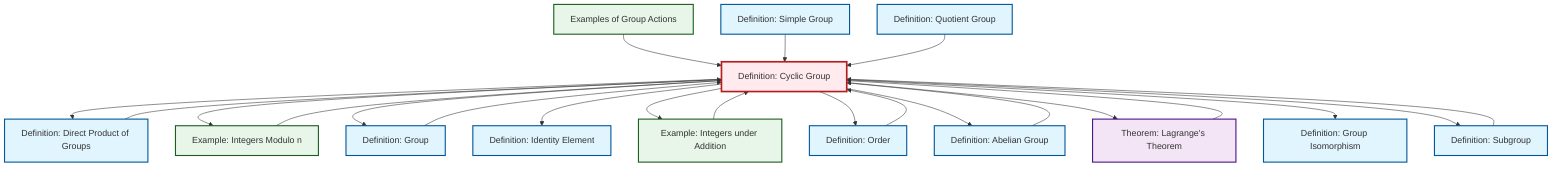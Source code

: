 graph TD
    classDef definition fill:#e1f5fe,stroke:#01579b,stroke-width:2px
    classDef theorem fill:#f3e5f5,stroke:#4a148c,stroke-width:2px
    classDef axiom fill:#fff3e0,stroke:#e65100,stroke-width:2px
    classDef example fill:#e8f5e9,stroke:#1b5e20,stroke-width:2px
    classDef current fill:#ffebee,stroke:#b71c1c,stroke-width:3px
    def-simple-group["Definition: Simple Group"]:::definition
    def-cyclic-group["Definition: Cyclic Group"]:::definition
    def-isomorphism["Definition: Group Isomorphism"]:::definition
    ex-integers-addition["Example: Integers under Addition"]:::example
    def-group["Definition: Group"]:::definition
    def-order["Definition: Order"]:::definition
    thm-lagrange["Theorem: Lagrange's Theorem"]:::theorem
    def-quotient-group["Definition: Quotient Group"]:::definition
    def-subgroup["Definition: Subgroup"]:::definition
    def-direct-product["Definition: Direct Product of Groups"]:::definition
    def-identity-element["Definition: Identity Element"]:::definition
    ex-group-action-examples["Examples of Group Actions"]:::example
    def-abelian-group["Definition: Abelian Group"]:::definition
    ex-quotient-integers-mod-n["Example: Integers Modulo n"]:::example
    def-cyclic-group --> def-direct-product
    def-group --> def-cyclic-group
    ex-group-action-examples --> def-cyclic-group
    ex-quotient-integers-mod-n --> def-cyclic-group
    def-direct-product --> def-cyclic-group
    def-cyclic-group --> ex-quotient-integers-mod-n
    def-subgroup --> def-cyclic-group
    def-cyclic-group --> def-group
    def-cyclic-group --> def-identity-element
    def-cyclic-group --> ex-integers-addition
    def-cyclic-group --> def-order
    def-abelian-group --> def-cyclic-group
    def-cyclic-group --> def-abelian-group
    def-simple-group --> def-cyclic-group
    def-cyclic-group --> thm-lagrange
    ex-integers-addition --> def-cyclic-group
    def-quotient-group --> def-cyclic-group
    thm-lagrange --> def-cyclic-group
    def-cyclic-group --> def-isomorphism
    def-cyclic-group --> def-subgroup
    def-order --> def-cyclic-group
    class def-cyclic-group current